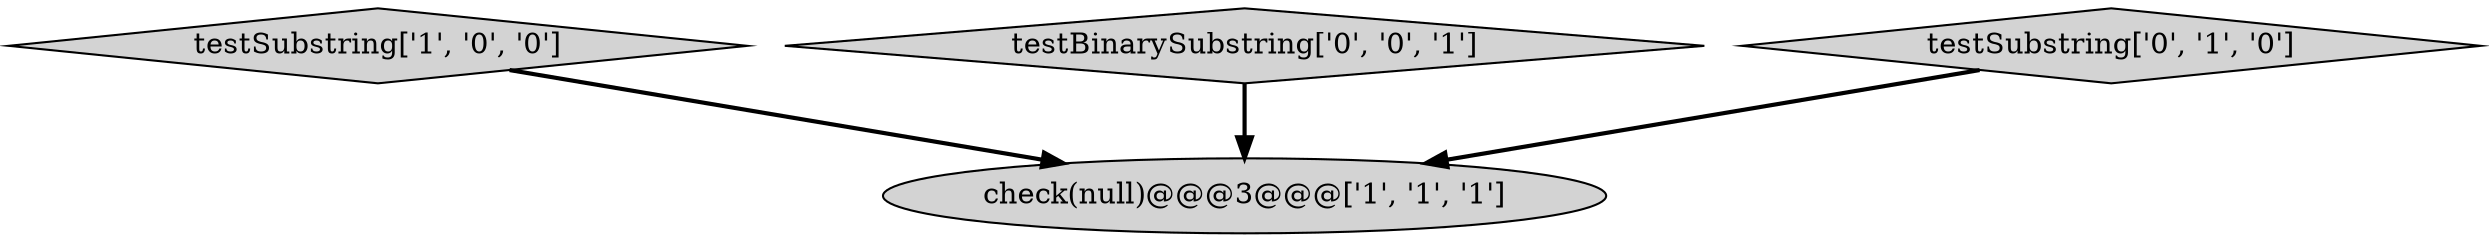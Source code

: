 digraph {
1 [style = filled, label = "testSubstring['1', '0', '0']", fillcolor = lightgray, shape = diamond image = "AAA0AAABBB1BBB"];
3 [style = filled, label = "testBinarySubstring['0', '0', '1']", fillcolor = lightgray, shape = diamond image = "AAA0AAABBB3BBB"];
2 [style = filled, label = "testSubstring['0', '1', '0']", fillcolor = lightgray, shape = diamond image = "AAA0AAABBB2BBB"];
0 [style = filled, label = "check(null)@@@3@@@['1', '1', '1']", fillcolor = lightgray, shape = ellipse image = "AAA0AAABBB1BBB"];
2->0 [style = bold, label=""];
3->0 [style = bold, label=""];
1->0 [style = bold, label=""];
}
